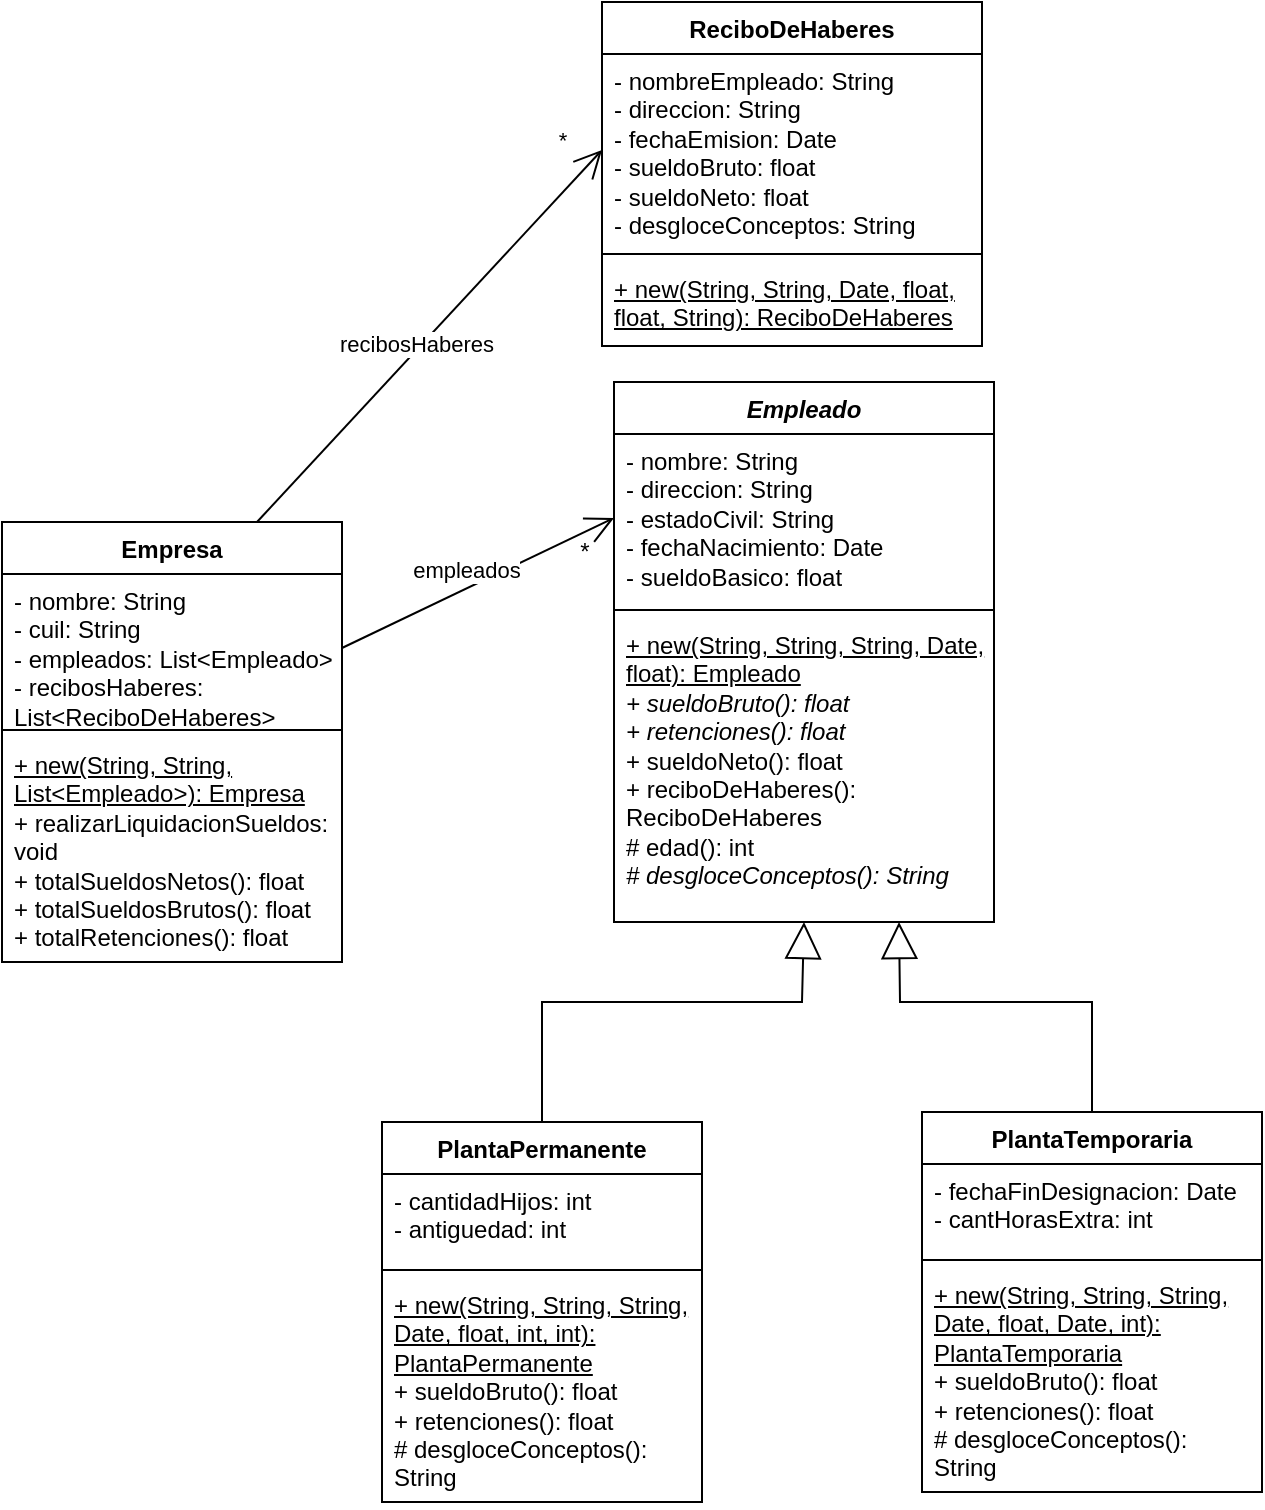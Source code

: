 <mxfile version="28.1.2">
  <diagram name="Page-1" id="5ffwMkhqinYpKWMneAhO">
    <mxGraphModel dx="1722" dy="1590" grid="1" gridSize="10" guides="1" tooltips="1" connect="1" arrows="1" fold="1" page="1" pageScale="1" pageWidth="850" pageHeight="1100" math="0" shadow="0">
      <root>
        <mxCell id="0" />
        <mxCell id="1" parent="0" />
        <mxCell id="J42q6f2a1OvCjdQg6M31-1" value="Empresa" style="swimlane;fontStyle=1;align=center;verticalAlign=top;childLayout=stackLayout;horizontal=1;startSize=26;horizontalStack=0;resizeParent=1;resizeParentMax=0;resizeLast=0;collapsible=1;marginBottom=0;whiteSpace=wrap;html=1;" parent="1" vertex="1">
          <mxGeometry x="-20" y="120" width="170" height="220" as="geometry" />
        </mxCell>
        <mxCell id="J42q6f2a1OvCjdQg6M31-2" value="- nombre: String&lt;br&gt;- cuil: String&lt;br&gt;- empleados: List&amp;lt;Empleado&amp;gt;&lt;br&gt;- recibosHaberes: List&amp;lt;ReciboDeHaberes&amp;gt;" style="text;strokeColor=none;fillColor=none;align=left;verticalAlign=top;spacingLeft=4;spacingRight=4;overflow=hidden;rotatable=0;points=[[0,0.5],[1,0.5]];portConstraint=eastwest;whiteSpace=wrap;html=1;" parent="J42q6f2a1OvCjdQg6M31-1" vertex="1">
          <mxGeometry y="26" width="170" height="74" as="geometry" />
        </mxCell>
        <mxCell id="J42q6f2a1OvCjdQg6M31-3" value="" style="line;strokeWidth=1;fillColor=none;align=left;verticalAlign=middle;spacingTop=-1;spacingLeft=3;spacingRight=3;rotatable=0;labelPosition=right;points=[];portConstraint=eastwest;strokeColor=inherit;" parent="J42q6f2a1OvCjdQg6M31-1" vertex="1">
          <mxGeometry y="100" width="170" height="8" as="geometry" />
        </mxCell>
        <mxCell id="J42q6f2a1OvCjdQg6M31-4" value="&lt;u&gt;+ new(String, String, List&amp;lt;Empleado&amp;gt;): Empresa&lt;/u&gt;&lt;br&gt;+ realizarLiquidacionSueldos: void&lt;br&gt;+ totalSueldosNetos(): float&lt;br&gt;+ totalSueldosBrutos(): float&lt;br&gt;+ totalRetenciones(): float" style="text;strokeColor=none;fillColor=none;align=left;verticalAlign=top;spacingLeft=4;spacingRight=4;overflow=hidden;rotatable=0;points=[[0,0.5],[1,0.5]];portConstraint=eastwest;whiteSpace=wrap;html=1;" parent="J42q6f2a1OvCjdQg6M31-1" vertex="1">
          <mxGeometry y="108" width="170" height="112" as="geometry" />
        </mxCell>
        <mxCell id="J42q6f2a1OvCjdQg6M31-5" value="&lt;div&gt;&lt;i&gt;Empleado&lt;/i&gt;&lt;/div&gt;" style="swimlane;fontStyle=1;align=center;verticalAlign=top;childLayout=stackLayout;horizontal=1;startSize=26;horizontalStack=0;resizeParent=1;resizeParentMax=0;resizeLast=0;collapsible=1;marginBottom=0;whiteSpace=wrap;html=1;" parent="1" vertex="1">
          <mxGeometry x="286" y="50" width="190" height="270" as="geometry" />
        </mxCell>
        <mxCell id="J42q6f2a1OvCjdQg6M31-6" value="- nombre: String&lt;br&gt;- direccion: String&lt;br&gt;- estadoCivil: String&lt;br&gt;- fechaNacimiento: Date&lt;br&gt;- sueldoBasico: float" style="text;strokeColor=none;fillColor=none;align=left;verticalAlign=top;spacingLeft=4;spacingRight=4;overflow=hidden;rotatable=0;points=[[0,0.5],[1,0.5]];portConstraint=eastwest;whiteSpace=wrap;html=1;" parent="J42q6f2a1OvCjdQg6M31-5" vertex="1">
          <mxGeometry y="26" width="190" height="84" as="geometry" />
        </mxCell>
        <mxCell id="J42q6f2a1OvCjdQg6M31-7" value="" style="line;strokeWidth=1;fillColor=none;align=left;verticalAlign=middle;spacingTop=-1;spacingLeft=3;spacingRight=3;rotatable=0;labelPosition=right;points=[];portConstraint=eastwest;strokeColor=inherit;" parent="J42q6f2a1OvCjdQg6M31-5" vertex="1">
          <mxGeometry y="110" width="190" height="8" as="geometry" />
        </mxCell>
        <mxCell id="J42q6f2a1OvCjdQg6M31-8" value="&lt;u&gt;+ new(String, String, String, Date, float): Empleado&lt;/u&gt;&lt;br&gt;&lt;i&gt;+ sueldoBruto(): float&lt;br&gt;+ retenciones(): float&lt;/i&gt;&lt;br&gt;+ sueldoNeto(): float&lt;br&gt;+ reciboDeHaberes(): ReciboDeHaberes&lt;br&gt;# edad(): int&lt;div&gt;&lt;i&gt;# desgloceConceptos(): String&lt;/i&gt;&lt;/div&gt;" style="text;strokeColor=none;fillColor=none;align=left;verticalAlign=top;spacingLeft=4;spacingRight=4;overflow=hidden;rotatable=0;points=[[0,0.5],[1,0.5]];portConstraint=eastwest;whiteSpace=wrap;html=1;" parent="J42q6f2a1OvCjdQg6M31-5" vertex="1">
          <mxGeometry y="118" width="190" height="152" as="geometry" />
        </mxCell>
        <mxCell id="J42q6f2a1OvCjdQg6M31-9" value="ReciboDeHaberes" style="swimlane;fontStyle=1;align=center;verticalAlign=top;childLayout=stackLayout;horizontal=1;startSize=26;horizontalStack=0;resizeParent=1;resizeParentMax=0;resizeLast=0;collapsible=1;marginBottom=0;whiteSpace=wrap;html=1;" parent="1" vertex="1">
          <mxGeometry x="280" y="-140" width="190" height="172" as="geometry" />
        </mxCell>
        <mxCell id="J42q6f2a1OvCjdQg6M31-10" value="- nombreEmpleado: String&lt;br&gt;- direccion: String&lt;br&gt;- fechaEmision: Date&lt;br&gt;&lt;div&gt;- sueldoBruto: float&lt;/div&gt;&lt;div&gt;- sueldoNeto: float&lt;br&gt;- desgloceConceptos: String&lt;/div&gt;" style="text;strokeColor=none;fillColor=none;align=left;verticalAlign=top;spacingLeft=4;spacingRight=4;overflow=hidden;rotatable=0;points=[[0,0.5],[1,0.5]];portConstraint=eastwest;whiteSpace=wrap;html=1;" parent="J42q6f2a1OvCjdQg6M31-9" vertex="1">
          <mxGeometry y="26" width="190" height="96" as="geometry" />
        </mxCell>
        <mxCell id="J42q6f2a1OvCjdQg6M31-11" value="" style="line;strokeWidth=1;fillColor=none;align=left;verticalAlign=middle;spacingTop=-1;spacingLeft=3;spacingRight=3;rotatable=0;labelPosition=right;points=[];portConstraint=eastwest;strokeColor=inherit;" parent="J42q6f2a1OvCjdQg6M31-9" vertex="1">
          <mxGeometry y="122" width="190" height="8" as="geometry" />
        </mxCell>
        <mxCell id="J42q6f2a1OvCjdQg6M31-12" value="&lt;u&gt;+ new(String, String, Date, float, float, String): ReciboDeHaberes&lt;/u&gt;" style="text;strokeColor=none;fillColor=none;align=left;verticalAlign=top;spacingLeft=4;spacingRight=4;overflow=hidden;rotatable=0;points=[[0,0.5],[1,0.5]];portConstraint=eastwest;whiteSpace=wrap;html=1;" parent="J42q6f2a1OvCjdQg6M31-9" vertex="1">
          <mxGeometry y="130" width="190" height="42" as="geometry" />
        </mxCell>
        <mxCell id="J42q6f2a1OvCjdQg6M31-13" value="PlantaPermanente" style="swimlane;fontStyle=1;align=center;verticalAlign=top;childLayout=stackLayout;horizontal=1;startSize=26;horizontalStack=0;resizeParent=1;resizeParentMax=0;resizeLast=0;collapsible=1;marginBottom=0;whiteSpace=wrap;html=1;" parent="1" vertex="1">
          <mxGeometry x="170" y="420" width="160" height="190" as="geometry" />
        </mxCell>
        <mxCell id="J42q6f2a1OvCjdQg6M31-14" value="- cantidadHijos: int&lt;br&gt;- antiguedad: int" style="text;strokeColor=none;fillColor=none;align=left;verticalAlign=top;spacingLeft=4;spacingRight=4;overflow=hidden;rotatable=0;points=[[0,0.5],[1,0.5]];portConstraint=eastwest;whiteSpace=wrap;html=1;" parent="J42q6f2a1OvCjdQg6M31-13" vertex="1">
          <mxGeometry y="26" width="160" height="44" as="geometry" />
        </mxCell>
        <mxCell id="J42q6f2a1OvCjdQg6M31-15" value="" style="line;strokeWidth=1;fillColor=none;align=left;verticalAlign=middle;spacingTop=-1;spacingLeft=3;spacingRight=3;rotatable=0;labelPosition=right;points=[];portConstraint=eastwest;strokeColor=inherit;" parent="J42q6f2a1OvCjdQg6M31-13" vertex="1">
          <mxGeometry y="70" width="160" height="8" as="geometry" />
        </mxCell>
        <mxCell id="J42q6f2a1OvCjdQg6M31-16" value="&lt;u&gt;+ new(String, String, String, Date, float, int, int): PlantaPermanente&lt;/u&gt;&lt;br&gt;+ sueldoBruto(): float&lt;br&gt;+ retenciones(): float&lt;u&gt;&lt;br&gt;&lt;/u&gt;# desgloceConceptos(): String" style="text;strokeColor=none;fillColor=none;align=left;verticalAlign=top;spacingLeft=4;spacingRight=4;overflow=hidden;rotatable=0;points=[[0,0.5],[1,0.5]];portConstraint=eastwest;whiteSpace=wrap;html=1;" parent="J42q6f2a1OvCjdQg6M31-13" vertex="1">
          <mxGeometry y="78" width="160" height="112" as="geometry" />
        </mxCell>
        <mxCell id="J42q6f2a1OvCjdQg6M31-17" value="PlantaTemporaria" style="swimlane;fontStyle=1;align=center;verticalAlign=top;childLayout=stackLayout;horizontal=1;startSize=26;horizontalStack=0;resizeParent=1;resizeParentMax=0;resizeLast=0;collapsible=1;marginBottom=0;whiteSpace=wrap;html=1;" parent="1" vertex="1">
          <mxGeometry x="440" y="415" width="170" height="190" as="geometry" />
        </mxCell>
        <mxCell id="J42q6f2a1OvCjdQg6M31-18" value="- fechaFinDesignacion: Date&lt;br&gt;- cantHorasExtra: int" style="text;strokeColor=none;fillColor=none;align=left;verticalAlign=top;spacingLeft=4;spacingRight=4;overflow=hidden;rotatable=0;points=[[0,0.5],[1,0.5]];portConstraint=eastwest;whiteSpace=wrap;html=1;" parent="J42q6f2a1OvCjdQg6M31-17" vertex="1">
          <mxGeometry y="26" width="170" height="44" as="geometry" />
        </mxCell>
        <mxCell id="J42q6f2a1OvCjdQg6M31-19" value="" style="line;strokeWidth=1;fillColor=none;align=left;verticalAlign=middle;spacingTop=-1;spacingLeft=3;spacingRight=3;rotatable=0;labelPosition=right;points=[];portConstraint=eastwest;strokeColor=inherit;" parent="J42q6f2a1OvCjdQg6M31-17" vertex="1">
          <mxGeometry y="70" width="170" height="8" as="geometry" />
        </mxCell>
        <mxCell id="J42q6f2a1OvCjdQg6M31-20" value="&lt;u&gt;+ new(String, String, String, Date, float, Date, int): PlantaTemporaria&lt;/u&gt;&lt;br&gt;+ sueldoBruto(): float&lt;br&gt;+ retenciones(): float&lt;u&gt;&lt;br&gt;&lt;/u&gt;# desgloceConceptos(): String" style="text;strokeColor=none;fillColor=none;align=left;verticalAlign=top;spacingLeft=4;spacingRight=4;overflow=hidden;rotatable=0;points=[[0,0.5],[1,0.5]];portConstraint=eastwest;whiteSpace=wrap;html=1;" parent="J42q6f2a1OvCjdQg6M31-17" vertex="1">
          <mxGeometry y="78" width="170" height="112" as="geometry" />
        </mxCell>
        <mxCell id="EdGxASpUeS1JBuMaIeyQ-1" value="" style="endArrow=block;endSize=16;endFill=0;html=1;rounded=0;exitX=0.5;exitY=0;exitDx=0;exitDy=0;entryX=0.5;entryY=1;entryDx=0;entryDy=0;" parent="1" source="J42q6f2a1OvCjdQg6M31-13" target="J42q6f2a1OvCjdQg6M31-5" edge="1">
          <mxGeometry width="160" relative="1" as="geometry">
            <mxPoint x="350" y="320" as="sourcePoint" />
            <mxPoint x="510" y="320" as="targetPoint" />
            <Array as="points">
              <mxPoint x="250" y="360" />
              <mxPoint x="380" y="360" />
            </Array>
          </mxGeometry>
        </mxCell>
        <mxCell id="EdGxASpUeS1JBuMaIeyQ-2" value="" style="endArrow=block;endSize=16;endFill=0;html=1;rounded=0;exitX=0.5;exitY=0;exitDx=0;exitDy=0;entryX=0.75;entryY=1;entryDx=0;entryDy=0;" parent="1" source="J42q6f2a1OvCjdQg6M31-17" target="J42q6f2a1OvCjdQg6M31-5" edge="1">
          <mxGeometry width="160" relative="1" as="geometry">
            <mxPoint x="560" y="450" as="sourcePoint" />
            <mxPoint x="540" y="330" as="targetPoint" />
            <Array as="points">
              <mxPoint x="525" y="360" />
              <mxPoint x="429" y="360" />
            </Array>
          </mxGeometry>
        </mxCell>
        <mxCell id="EdGxASpUeS1JBuMaIeyQ-3" value="" style="endArrow=open;endFill=1;endSize=12;html=1;rounded=0;exitX=1;exitY=0.5;exitDx=0;exitDy=0;entryX=0;entryY=0.5;entryDx=0;entryDy=0;" parent="1" source="J42q6f2a1OvCjdQg6M31-2" target="J42q6f2a1OvCjdQg6M31-6" edge="1">
          <mxGeometry width="160" relative="1" as="geometry">
            <mxPoint x="350" y="200" as="sourcePoint" />
            <mxPoint x="510" y="200" as="targetPoint" />
          </mxGeometry>
        </mxCell>
        <mxCell id="EdGxASpUeS1JBuMaIeyQ-5" value="empleados" style="edgeLabel;html=1;align=center;verticalAlign=middle;resizable=0;points=[];" parent="EdGxASpUeS1JBuMaIeyQ-3" vertex="1" connectable="0">
          <mxGeometry x="-0.029" y="9" relative="1" as="geometry">
            <mxPoint as="offset" />
          </mxGeometry>
        </mxCell>
        <mxCell id="EdGxASpUeS1JBuMaIeyQ-4" value="" style="endArrow=open;endFill=1;endSize=12;html=1;rounded=0;exitX=0.75;exitY=0;exitDx=0;exitDy=0;entryX=0;entryY=0.5;entryDx=0;entryDy=0;" parent="1" source="J42q6f2a1OvCjdQg6M31-1" target="J42q6f2a1OvCjdQg6M31-10" edge="1">
          <mxGeometry width="160" relative="1" as="geometry">
            <mxPoint x="350" y="200" as="sourcePoint" />
            <mxPoint x="510" y="200" as="targetPoint" />
          </mxGeometry>
        </mxCell>
        <mxCell id="EdGxASpUeS1JBuMaIeyQ-7" value="recibosHaberes" style="edgeLabel;html=1;align=center;verticalAlign=middle;resizable=0;points=[];" parent="EdGxASpUeS1JBuMaIeyQ-4" vertex="1" connectable="0">
          <mxGeometry x="-0.068" y="2" relative="1" as="geometry">
            <mxPoint y="-1" as="offset" />
          </mxGeometry>
        </mxCell>
        <mxCell id="EdGxASpUeS1JBuMaIeyQ-8" value="*" style="edgeLabel;html=1;align=center;verticalAlign=middle;resizable=0;points=[];" parent="EdGxASpUeS1JBuMaIeyQ-4" vertex="1" connectable="0">
          <mxGeometry x="0.82" y="-2" relative="1" as="geometry">
            <mxPoint x="-6" y="-23" as="offset" />
          </mxGeometry>
        </mxCell>
        <mxCell id="EdGxASpUeS1JBuMaIeyQ-6" value="*" style="text;html=1;align=center;verticalAlign=middle;resizable=0;points=[];autosize=1;strokeColor=none;fillColor=none;" parent="1" vertex="1">
          <mxGeometry x="256" y="120" width="30" height="30" as="geometry" />
        </mxCell>
      </root>
    </mxGraphModel>
  </diagram>
</mxfile>
